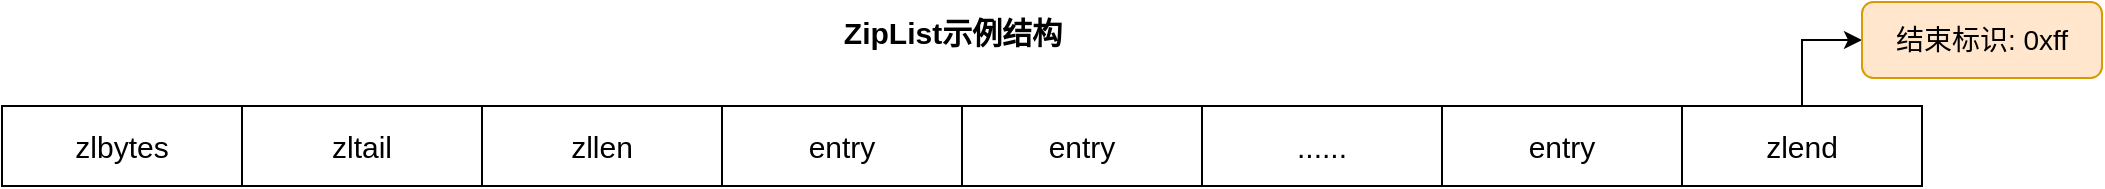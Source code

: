 <mxfile version="24.7.7">
  <diagram name="第 1 页" id="wMmwnhfqBV-OYq5SIDlH">
    <mxGraphModel dx="1144" dy="609" grid="1" gridSize="10" guides="1" tooltips="1" connect="1" arrows="1" fold="1" page="0" pageScale="1" pageWidth="827" pageHeight="1169" math="0" shadow="0">
      <root>
        <mxCell id="0" />
        <mxCell id="1" parent="0" />
        <mxCell id="e9t3gRfrL-X7pLZmyNaz-1" value="zlbytes" style="rounded=0;whiteSpace=wrap;html=1;fontSize=15;" vertex="1" parent="1">
          <mxGeometry x="20" y="260" width="120" height="40" as="geometry" />
        </mxCell>
        <mxCell id="e9t3gRfrL-X7pLZmyNaz-2" value="zltail" style="rounded=0;whiteSpace=wrap;html=1;fontSize=15;" vertex="1" parent="1">
          <mxGeometry x="140" y="260" width="120" height="40" as="geometry" />
        </mxCell>
        <mxCell id="e9t3gRfrL-X7pLZmyNaz-3" value="zllen" style="rounded=0;whiteSpace=wrap;html=1;fontSize=15;" vertex="1" parent="1">
          <mxGeometry x="260" y="260" width="120" height="40" as="geometry" />
        </mxCell>
        <mxCell id="e9t3gRfrL-X7pLZmyNaz-4" value="entry" style="rounded=0;whiteSpace=wrap;html=1;fontSize=15;" vertex="1" parent="1">
          <mxGeometry x="380" y="260" width="120" height="40" as="geometry" />
        </mxCell>
        <mxCell id="e9t3gRfrL-X7pLZmyNaz-5" value="entry" style="rounded=0;whiteSpace=wrap;html=1;fontSize=15;" vertex="1" parent="1">
          <mxGeometry x="500" y="260" width="120" height="40" as="geometry" />
        </mxCell>
        <mxCell id="e9t3gRfrL-X7pLZmyNaz-6" value="......" style="rounded=0;whiteSpace=wrap;html=1;fontSize=15;" vertex="1" parent="1">
          <mxGeometry x="620" y="260" width="120" height="40" as="geometry" />
        </mxCell>
        <mxCell id="e9t3gRfrL-X7pLZmyNaz-7" value="entry" style="rounded=0;whiteSpace=wrap;html=1;fontSize=15;" vertex="1" parent="1">
          <mxGeometry x="740" y="260" width="120" height="40" as="geometry" />
        </mxCell>
        <mxCell id="e9t3gRfrL-X7pLZmyNaz-13" style="edgeStyle=orthogonalEdgeStyle;rounded=0;orthogonalLoop=1;jettySize=auto;html=1;exitX=0.5;exitY=0;exitDx=0;exitDy=0;entryX=0;entryY=0.5;entryDx=0;entryDy=0;" edge="1" parent="1" source="e9t3gRfrL-X7pLZmyNaz-8" target="e9t3gRfrL-X7pLZmyNaz-12">
          <mxGeometry relative="1" as="geometry" />
        </mxCell>
        <mxCell id="e9t3gRfrL-X7pLZmyNaz-8" value="zlend" style="rounded=0;whiteSpace=wrap;html=1;fontSize=15;" vertex="1" parent="1">
          <mxGeometry x="860" y="260" width="120" height="40" as="geometry" />
        </mxCell>
        <mxCell id="e9t3gRfrL-X7pLZmyNaz-10" value="ZipList示例结构" style="text;html=1;align=center;verticalAlign=middle;resizable=0;points=[];autosize=1;strokeColor=none;fillColor=none;fontStyle=1;fontSize=15;" vertex="1" parent="1">
          <mxGeometry x="430" y="208" width="130" height="30" as="geometry" />
        </mxCell>
        <mxCell id="e9t3gRfrL-X7pLZmyNaz-12" value="结束标识: 0xff" style="rounded=1;whiteSpace=wrap;html=1;fontSize=14;fillColor=#ffe6cc;strokeColor=#d79b00;" vertex="1" parent="1">
          <mxGeometry x="950" y="208" width="120" height="38" as="geometry" />
        </mxCell>
      </root>
    </mxGraphModel>
  </diagram>
</mxfile>
